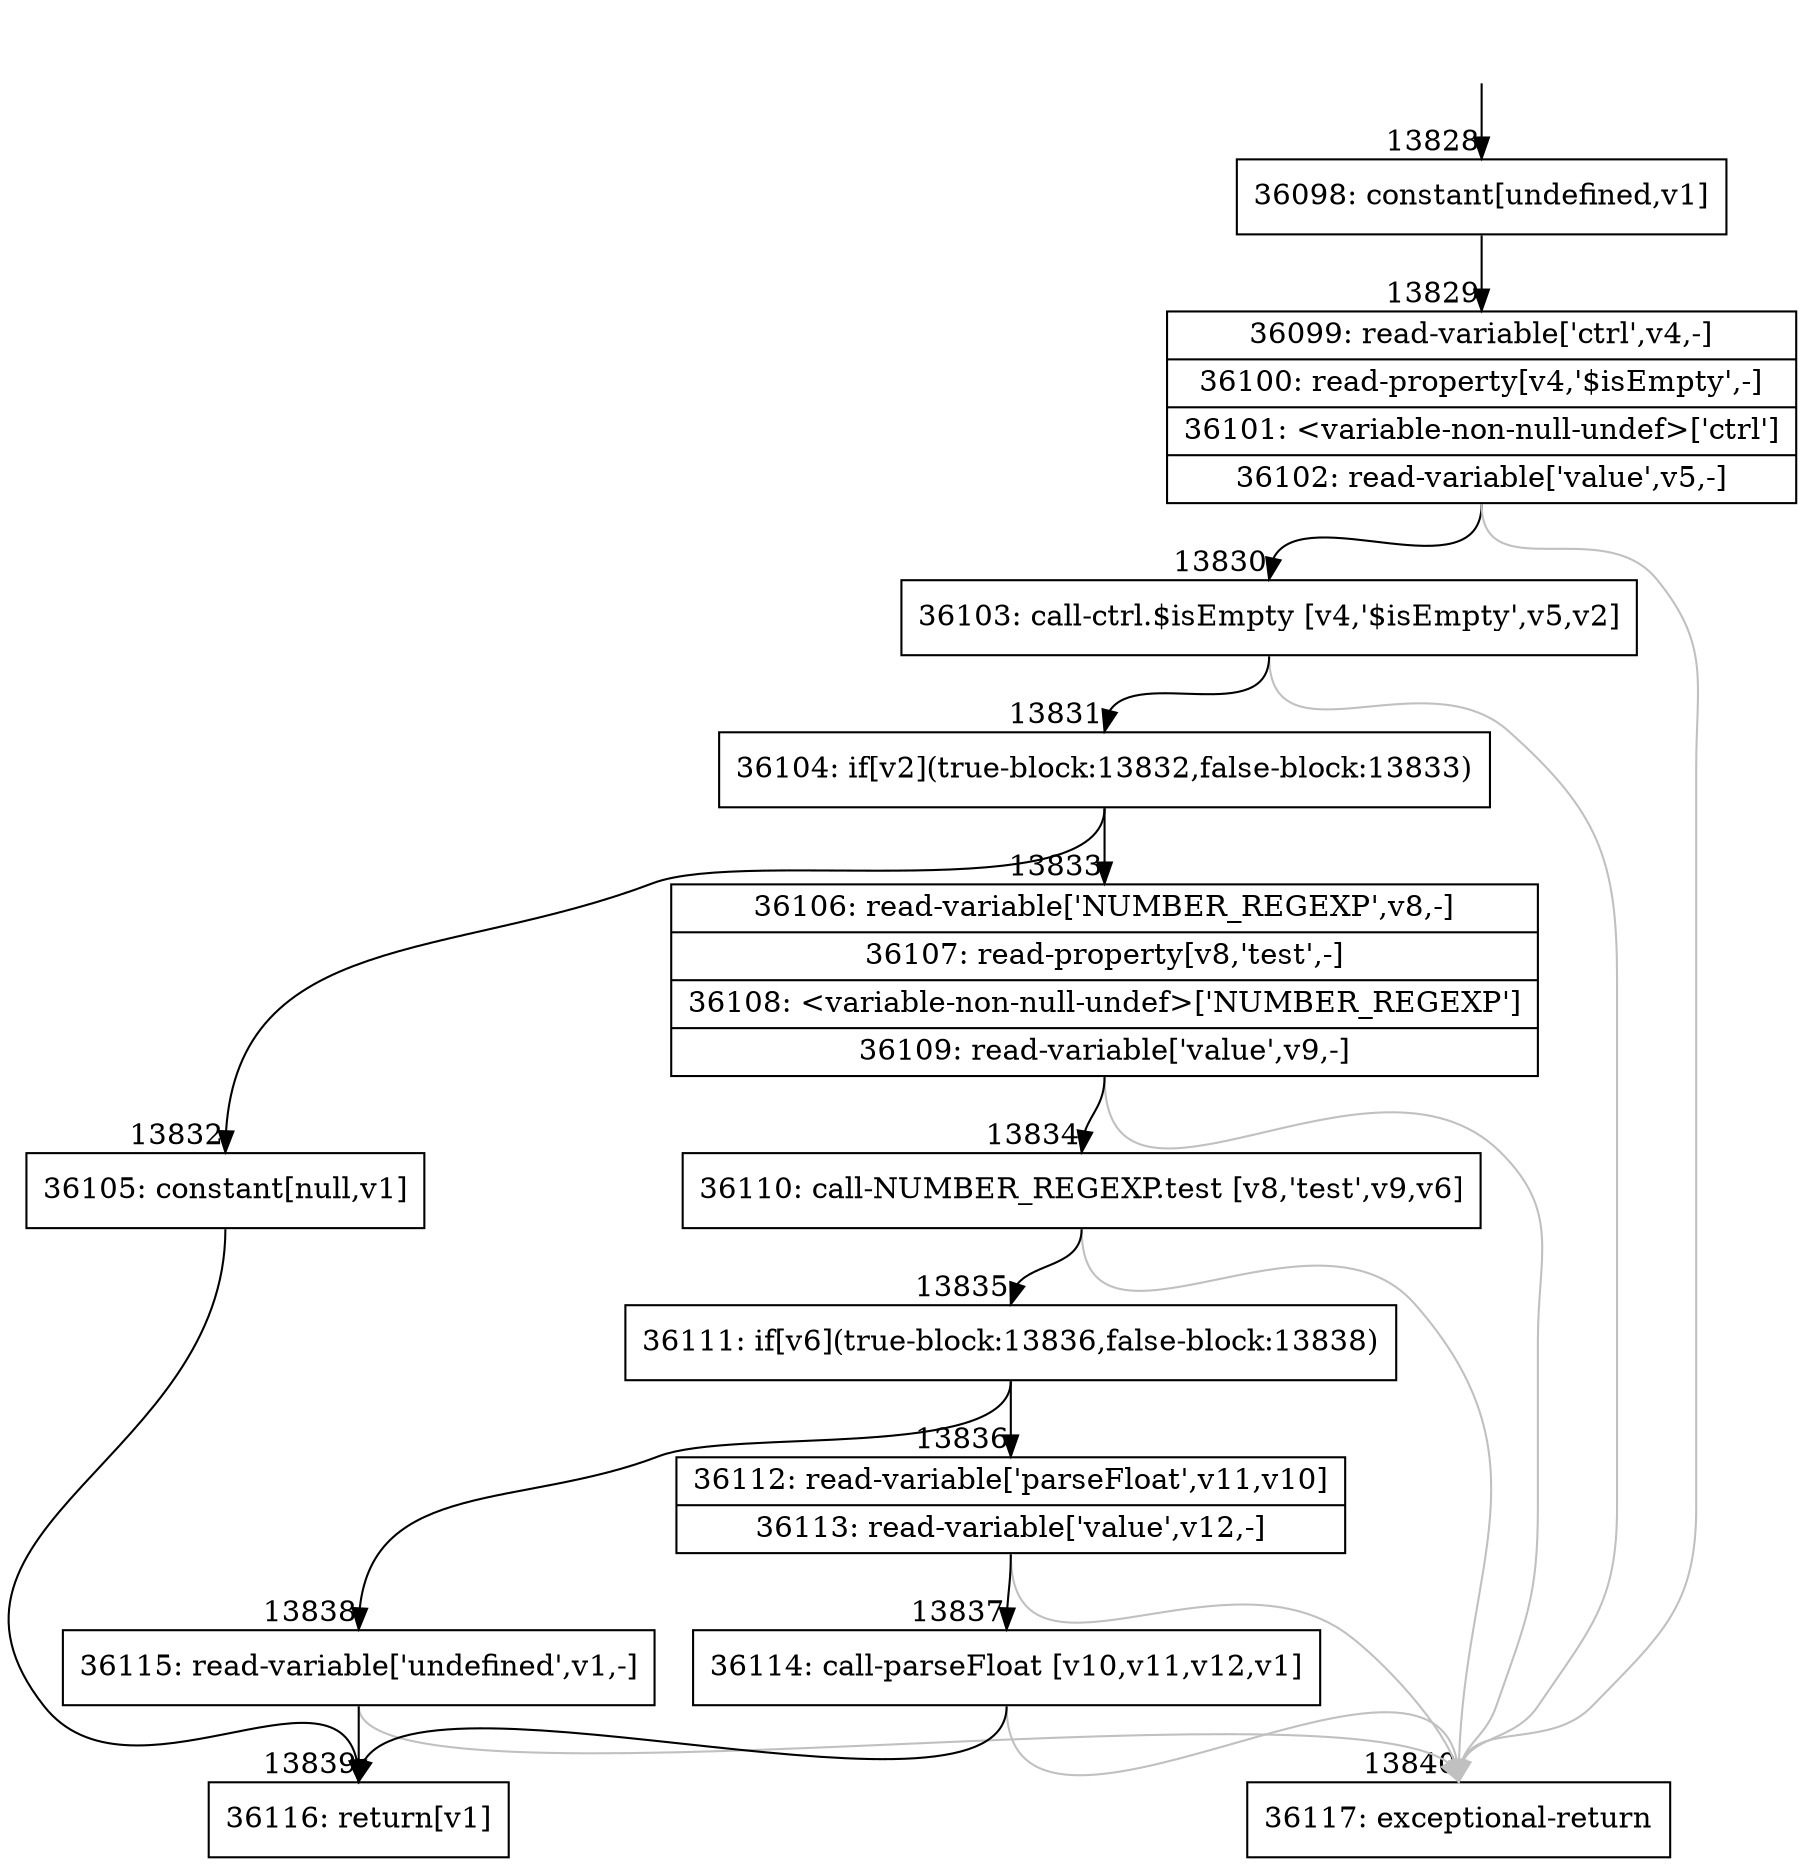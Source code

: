 digraph {
rankdir="TD"
BB_entry1080[shape=none,label=""];
BB_entry1080 -> BB13828 [tailport=s, headport=n, headlabel="    13828"]
BB13828 [shape=record label="{36098: constant[undefined,v1]}" ] 
BB13828 -> BB13829 [tailport=s, headport=n, headlabel="      13829"]
BB13829 [shape=record label="{36099: read-variable['ctrl',v4,-]|36100: read-property[v4,'$isEmpty',-]|36101: \<variable-non-null-undef\>['ctrl']|36102: read-variable['value',v5,-]}" ] 
BB13829 -> BB13830 [tailport=s, headport=n, headlabel="      13830"]
BB13829 -> BB13840 [tailport=s, headport=n, color=gray, headlabel="      13840"]
BB13830 [shape=record label="{36103: call-ctrl.$isEmpty [v4,'$isEmpty',v5,v2]}" ] 
BB13830 -> BB13831 [tailport=s, headport=n, headlabel="      13831"]
BB13830 -> BB13840 [tailport=s, headport=n, color=gray]
BB13831 [shape=record label="{36104: if[v2](true-block:13832,false-block:13833)}" ] 
BB13831 -> BB13832 [tailport=s, headport=n, headlabel="      13832"]
BB13831 -> BB13833 [tailport=s, headport=n, headlabel="      13833"]
BB13832 [shape=record label="{36105: constant[null,v1]}" ] 
BB13832 -> BB13839 [tailport=s, headport=n, headlabel="      13839"]
BB13833 [shape=record label="{36106: read-variable['NUMBER_REGEXP',v8,-]|36107: read-property[v8,'test',-]|36108: \<variable-non-null-undef\>['NUMBER_REGEXP']|36109: read-variable['value',v9,-]}" ] 
BB13833 -> BB13834 [tailport=s, headport=n, headlabel="      13834"]
BB13833 -> BB13840 [tailport=s, headport=n, color=gray]
BB13834 [shape=record label="{36110: call-NUMBER_REGEXP.test [v8,'test',v9,v6]}" ] 
BB13834 -> BB13835 [tailport=s, headport=n, headlabel="      13835"]
BB13834 -> BB13840 [tailport=s, headport=n, color=gray]
BB13835 [shape=record label="{36111: if[v6](true-block:13836,false-block:13838)}" ] 
BB13835 -> BB13836 [tailport=s, headport=n, headlabel="      13836"]
BB13835 -> BB13838 [tailport=s, headport=n, headlabel="      13838"]
BB13836 [shape=record label="{36112: read-variable['parseFloat',v11,v10]|36113: read-variable['value',v12,-]}" ] 
BB13836 -> BB13837 [tailport=s, headport=n, headlabel="      13837"]
BB13836 -> BB13840 [tailport=s, headport=n, color=gray]
BB13837 [shape=record label="{36114: call-parseFloat [v10,v11,v12,v1]}" ] 
BB13837 -> BB13839 [tailport=s, headport=n]
BB13837 -> BB13840 [tailport=s, headport=n, color=gray]
BB13838 [shape=record label="{36115: read-variable['undefined',v1,-]}" ] 
BB13838 -> BB13839 [tailport=s, headport=n]
BB13838 -> BB13840 [tailport=s, headport=n, color=gray]
BB13839 [shape=record label="{36116: return[v1]}" ] 
BB13840 [shape=record label="{36117: exceptional-return}" ] 
//#$~ 21687
}
